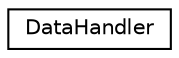 digraph "Иерархия классов. Графический вид."
{
 // LATEX_PDF_SIZE
  edge [fontname="Helvetica",fontsize="10",labelfontname="Helvetica",labelfontsize="10"];
  node [fontname="Helvetica",fontsize="10",shape=record];
  rankdir="LR";
  Node0 [label="DataHandler",height=0.2,width=0.4,color="black", fillcolor="white", style="filled",URL="$classDataHandler.html",tooltip="Класс для работы с данными."];
}
